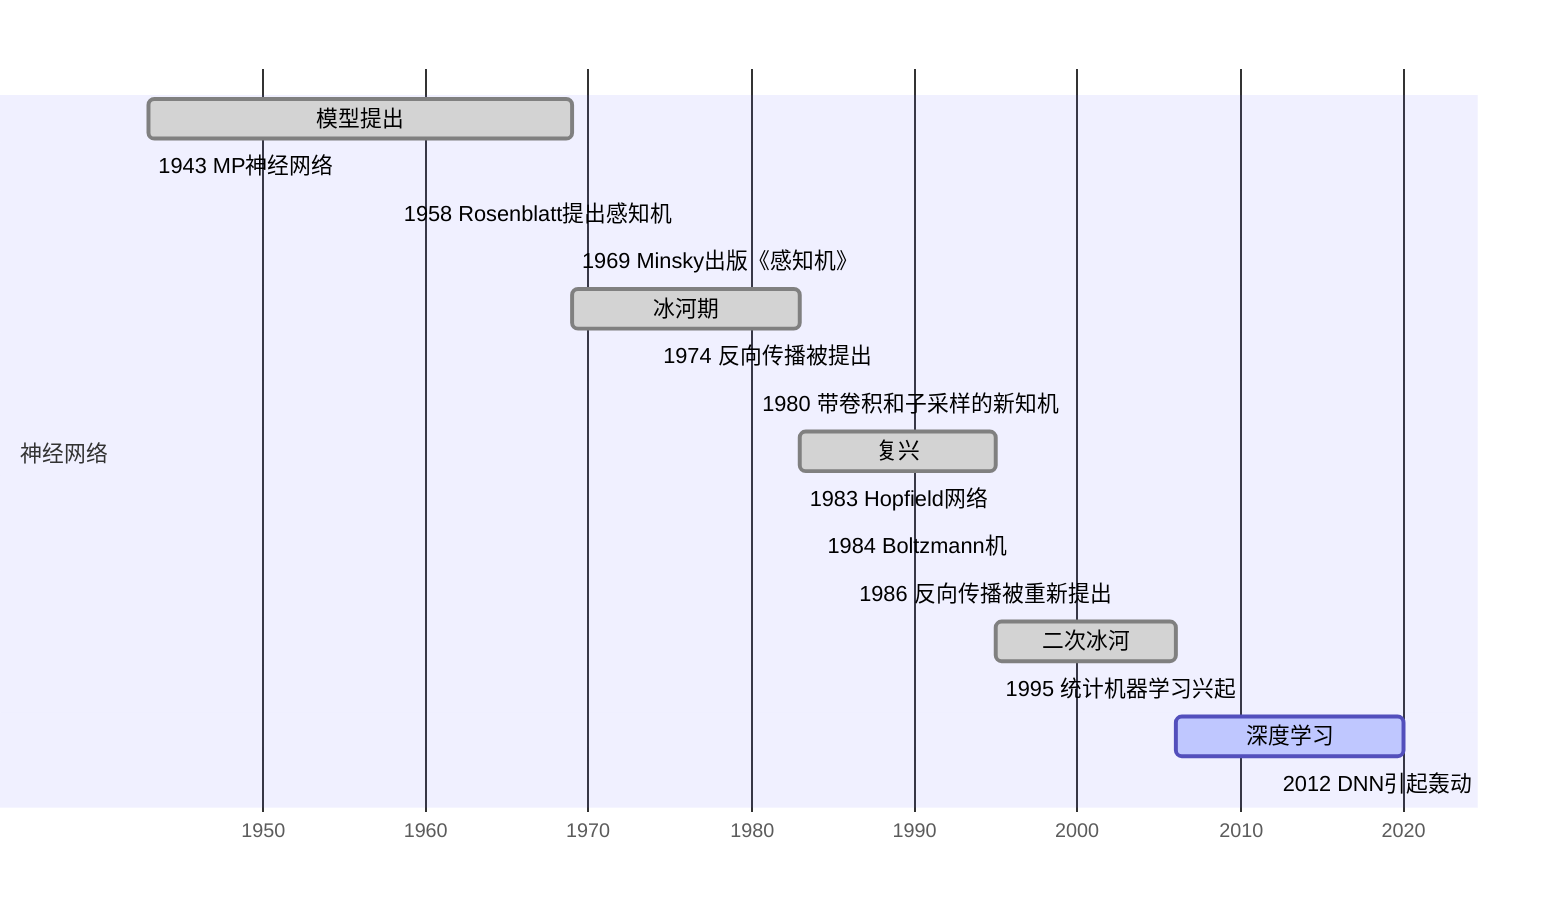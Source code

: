 gantt
todayMarker off
dateFormat  YYYY
axisFormat %Y

section 神经网络
模型提出: done, 1943, 1969
1943 MP神经网络: 1943, milestone
1958 Rosenblatt提出感知机: 1958, milestone
1969 Minsky出版《感知机》: 1969, milestone
冰河期: done, 1969, 1983
1974 反向传播被提出: 1974, milestone
1980 带卷积和子采样的新知机: 1980, milestone
复兴: done, 1983, 1995
1983 Hopfield网络: 1983, milestone
1984 Boltzmann机: 1984, milestone
1986 反向传播被重新提出: 1986, milestone
二次冰河: done, 1995, 2006
1995 统计机器学习兴起: 1995, milestone
深度学习: active, 2006, 2020
2012 DNN引起轰动: 2012, milestone